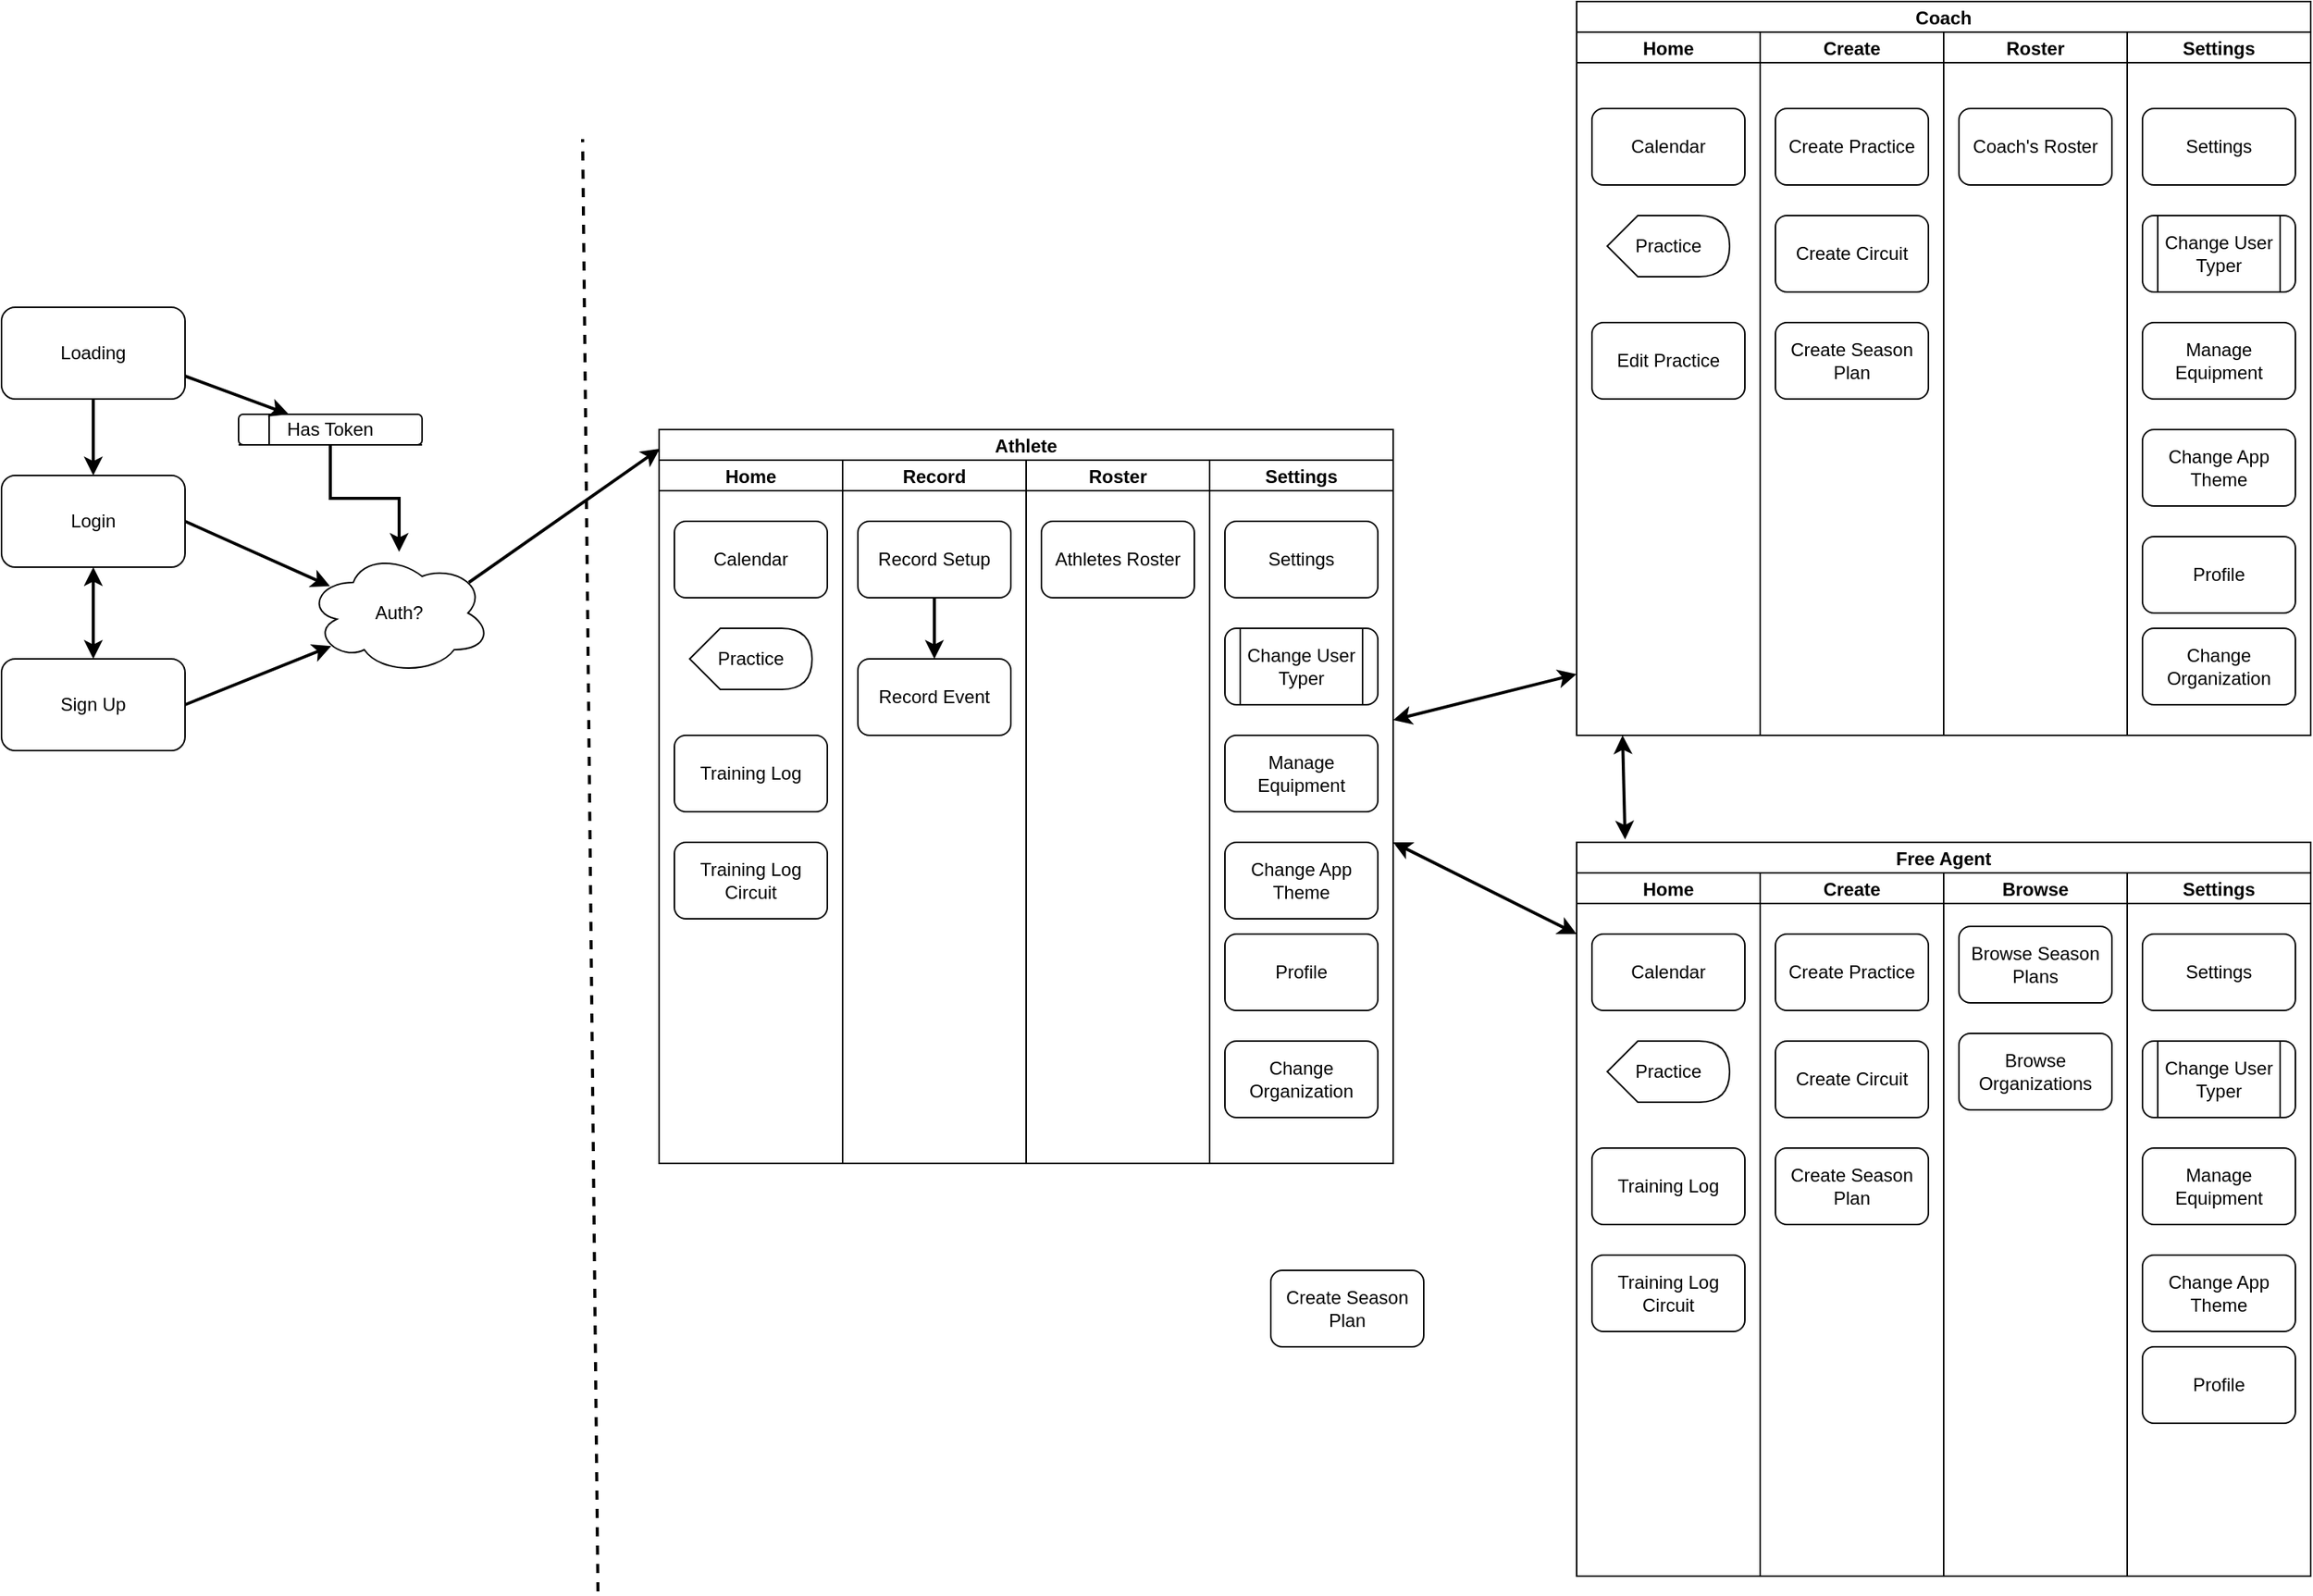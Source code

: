 <mxfile version="20.2.3" type="github">
  <diagram id="p2ylJtfO_-Iy1inDbocZ" name="Page-1">
    <mxGraphModel dx="2031" dy="1089" grid="1" gridSize="10" guides="1" tooltips="1" connect="1" arrows="1" fold="1" page="1" pageScale="1" pageWidth="850" pageHeight="1100" math="0" shadow="0">
      <root>
        <mxCell id="0" />
        <mxCell id="1" parent="0" />
        <mxCell id="KutpoxNR8eGC2RVmOY_f-1" value="Coach" style="swimlane;childLayout=stackLayout;resizeParent=1;resizeParentMax=0;startSize=20;" vertex="1" parent="1">
          <mxGeometry x="1180" y="10" width="480" height="480" as="geometry" />
        </mxCell>
        <mxCell id="KutpoxNR8eGC2RVmOY_f-2" value="Home" style="swimlane;startSize=20;" vertex="1" parent="KutpoxNR8eGC2RVmOY_f-1">
          <mxGeometry y="20" width="120" height="460" as="geometry" />
        </mxCell>
        <mxCell id="KutpoxNR8eGC2RVmOY_f-71" value="Calendar" style="rounded=1;whiteSpace=wrap;html=1;" vertex="1" parent="KutpoxNR8eGC2RVmOY_f-2">
          <mxGeometry x="10" y="50" width="100" height="50" as="geometry" />
        </mxCell>
        <mxCell id="KutpoxNR8eGC2RVmOY_f-72" value="Practice" style="shape=display;whiteSpace=wrap;html=1;rounded=1;fontFamily=Helvetica;fontSize=12;fontColor=default;strokeColor=default;fillColor=default;" vertex="1" parent="KutpoxNR8eGC2RVmOY_f-2">
          <mxGeometry x="20" y="120" width="80" height="40" as="geometry" />
        </mxCell>
        <mxCell id="KutpoxNR8eGC2RVmOY_f-73" value="Edit Practice" style="rounded=1;whiteSpace=wrap;html=1;" vertex="1" parent="KutpoxNR8eGC2RVmOY_f-2">
          <mxGeometry x="10" y="190" width="100" height="50" as="geometry" />
        </mxCell>
        <mxCell id="KutpoxNR8eGC2RVmOY_f-10" value="Create" style="swimlane;startSize=20;" vertex="1" parent="KutpoxNR8eGC2RVmOY_f-1">
          <mxGeometry x="120" y="20" width="120" height="460" as="geometry" />
        </mxCell>
        <mxCell id="KutpoxNR8eGC2RVmOY_f-74" value="Create Practice" style="rounded=1;whiteSpace=wrap;html=1;" vertex="1" parent="KutpoxNR8eGC2RVmOY_f-10">
          <mxGeometry x="10" y="50" width="100" height="50" as="geometry" />
        </mxCell>
        <mxCell id="KutpoxNR8eGC2RVmOY_f-75" value="Create Circuit" style="rounded=1;whiteSpace=wrap;html=1;" vertex="1" parent="KutpoxNR8eGC2RVmOY_f-10">
          <mxGeometry x="10" y="120" width="100" height="50" as="geometry" />
        </mxCell>
        <mxCell id="KutpoxNR8eGC2RVmOY_f-76" value="Create Season Plan" style="rounded=1;whiteSpace=wrap;html=1;" vertex="1" parent="KutpoxNR8eGC2RVmOY_f-10">
          <mxGeometry x="10" y="190" width="100" height="50" as="geometry" />
        </mxCell>
        <mxCell id="KutpoxNR8eGC2RVmOY_f-3" value="Roster" style="swimlane;startSize=20;" vertex="1" parent="KutpoxNR8eGC2RVmOY_f-1">
          <mxGeometry x="240" y="20" width="120" height="460" as="geometry" />
        </mxCell>
        <mxCell id="KutpoxNR8eGC2RVmOY_f-86" value="Coach&#39;s Roster" style="rounded=1;whiteSpace=wrap;html=1;" vertex="1" parent="KutpoxNR8eGC2RVmOY_f-3">
          <mxGeometry x="10" y="50" width="100" height="50" as="geometry" />
        </mxCell>
        <mxCell id="KutpoxNR8eGC2RVmOY_f-4" value="Settings" style="swimlane;startSize=20;" vertex="1" parent="KutpoxNR8eGC2RVmOY_f-1">
          <mxGeometry x="360" y="20" width="120" height="460" as="geometry">
            <mxRectangle x="240" y="20" width="40" height="460" as="alternateBounds" />
          </mxGeometry>
        </mxCell>
        <mxCell id="KutpoxNR8eGC2RVmOY_f-56" value="Settings" style="rounded=1;whiteSpace=wrap;html=1;" vertex="1" parent="KutpoxNR8eGC2RVmOY_f-4">
          <mxGeometry x="10" y="50" width="100" height="50" as="geometry" />
        </mxCell>
        <mxCell id="KutpoxNR8eGC2RVmOY_f-57" value="Change User Typer" style="shape=process;whiteSpace=wrap;html=1;backgroundOutline=1;rounded=1;fontFamily=Helvetica;fontSize=12;fontColor=default;strokeColor=default;fillColor=default;" vertex="1" parent="KutpoxNR8eGC2RVmOY_f-4">
          <mxGeometry x="10" y="120" width="100" height="50" as="geometry" />
        </mxCell>
        <mxCell id="KutpoxNR8eGC2RVmOY_f-58" value="Manage Equipment" style="rounded=1;whiteSpace=wrap;html=1;" vertex="1" parent="KutpoxNR8eGC2RVmOY_f-4">
          <mxGeometry x="10" y="190" width="100" height="50" as="geometry" />
        </mxCell>
        <mxCell id="KutpoxNR8eGC2RVmOY_f-59" value="Change App Theme" style="rounded=1;whiteSpace=wrap;html=1;" vertex="1" parent="KutpoxNR8eGC2RVmOY_f-4">
          <mxGeometry x="10" y="260" width="100" height="50" as="geometry" />
        </mxCell>
        <mxCell id="KutpoxNR8eGC2RVmOY_f-60" value="Profile" style="rounded=1;whiteSpace=wrap;html=1;" vertex="1" parent="KutpoxNR8eGC2RVmOY_f-4">
          <mxGeometry x="10" y="330" width="100" height="50" as="geometry" />
        </mxCell>
        <mxCell id="KutpoxNR8eGC2RVmOY_f-84" value="Change Organization" style="rounded=1;whiteSpace=wrap;html=1;" vertex="1" parent="KutpoxNR8eGC2RVmOY_f-4">
          <mxGeometry x="10" y="390" width="100" height="50" as="geometry" />
        </mxCell>
        <mxCell id="KutpoxNR8eGC2RVmOY_f-11" value="Free Agent" style="swimlane;childLayout=stackLayout;resizeParent=1;resizeParentMax=0;startSize=20;" vertex="1" parent="1">
          <mxGeometry x="1180" y="560" width="480" height="480" as="geometry" />
        </mxCell>
        <mxCell id="KutpoxNR8eGC2RVmOY_f-12" value="Home" style="swimlane;startSize=20;" vertex="1" parent="KutpoxNR8eGC2RVmOY_f-11">
          <mxGeometry y="20" width="120" height="460" as="geometry" />
        </mxCell>
        <mxCell id="KutpoxNR8eGC2RVmOY_f-67" value="Calendar" style="rounded=1;whiteSpace=wrap;html=1;" vertex="1" parent="KutpoxNR8eGC2RVmOY_f-12">
          <mxGeometry x="10" y="40" width="100" height="50" as="geometry" />
        </mxCell>
        <mxCell id="KutpoxNR8eGC2RVmOY_f-68" value="Training Log" style="rounded=1;whiteSpace=wrap;html=1;" vertex="1" parent="KutpoxNR8eGC2RVmOY_f-12">
          <mxGeometry x="10" y="180" width="100" height="50" as="geometry" />
        </mxCell>
        <mxCell id="KutpoxNR8eGC2RVmOY_f-69" value="Training Log Circuit" style="rounded=1;whiteSpace=wrap;html=1;" vertex="1" parent="KutpoxNR8eGC2RVmOY_f-12">
          <mxGeometry x="10" y="250" width="100" height="50" as="geometry" />
        </mxCell>
        <mxCell id="KutpoxNR8eGC2RVmOY_f-70" value="Practice" style="shape=display;whiteSpace=wrap;html=1;rounded=1;fontFamily=Helvetica;fontSize=12;fontColor=default;strokeColor=default;fillColor=default;" vertex="1" parent="KutpoxNR8eGC2RVmOY_f-12">
          <mxGeometry x="20" y="110" width="80" height="40" as="geometry" />
        </mxCell>
        <mxCell id="KutpoxNR8eGC2RVmOY_f-13" value="Create" style="swimlane;startSize=20;" vertex="1" parent="KutpoxNR8eGC2RVmOY_f-11">
          <mxGeometry x="120" y="20" width="120" height="460" as="geometry" />
        </mxCell>
        <mxCell id="KutpoxNR8eGC2RVmOY_f-77" value="Create Practice" style="rounded=1;whiteSpace=wrap;html=1;" vertex="1" parent="KutpoxNR8eGC2RVmOY_f-13">
          <mxGeometry x="10" y="40" width="100" height="50" as="geometry" />
        </mxCell>
        <mxCell id="KutpoxNR8eGC2RVmOY_f-78" value="Create Circuit" style="rounded=1;whiteSpace=wrap;html=1;" vertex="1" parent="KutpoxNR8eGC2RVmOY_f-13">
          <mxGeometry x="10" y="110" width="100" height="50" as="geometry" />
        </mxCell>
        <mxCell id="KutpoxNR8eGC2RVmOY_f-79" value="Create Season Plan" style="rounded=1;whiteSpace=wrap;html=1;" vertex="1" parent="KutpoxNR8eGC2RVmOY_f-13">
          <mxGeometry x="10" y="180" width="100" height="50" as="geometry" />
        </mxCell>
        <mxCell id="KutpoxNR8eGC2RVmOY_f-14" value="Browse" style="swimlane;startSize=20;" vertex="1" parent="KutpoxNR8eGC2RVmOY_f-11">
          <mxGeometry x="240" y="20" width="120" height="460" as="geometry" />
        </mxCell>
        <mxCell id="KutpoxNR8eGC2RVmOY_f-80" value="Browse Season Plans" style="rounded=1;whiteSpace=wrap;html=1;" vertex="1" parent="KutpoxNR8eGC2RVmOY_f-14">
          <mxGeometry x="10" y="35" width="100" height="50" as="geometry" />
        </mxCell>
        <mxCell id="KutpoxNR8eGC2RVmOY_f-81" value="Browse Organizations" style="rounded=1;whiteSpace=wrap;html=1;" vertex="1" parent="KutpoxNR8eGC2RVmOY_f-14">
          <mxGeometry x="10" y="105" width="100" height="50" as="geometry" />
        </mxCell>
        <mxCell id="KutpoxNR8eGC2RVmOY_f-15" value="Settings" style="swimlane;startSize=20;" vertex="1" parent="KutpoxNR8eGC2RVmOY_f-11">
          <mxGeometry x="360" y="20" width="120" height="460" as="geometry">
            <mxRectangle x="240" y="20" width="40" height="460" as="alternateBounds" />
          </mxGeometry>
        </mxCell>
        <mxCell id="KutpoxNR8eGC2RVmOY_f-61" value="Settings" style="rounded=1;whiteSpace=wrap;html=1;" vertex="1" parent="KutpoxNR8eGC2RVmOY_f-15">
          <mxGeometry x="10" y="40" width="100" height="50" as="geometry" />
        </mxCell>
        <mxCell id="KutpoxNR8eGC2RVmOY_f-62" value="Change User Typer" style="shape=process;whiteSpace=wrap;html=1;backgroundOutline=1;rounded=1;fontFamily=Helvetica;fontSize=12;fontColor=default;strokeColor=default;fillColor=default;" vertex="1" parent="KutpoxNR8eGC2RVmOY_f-15">
          <mxGeometry x="10" y="110" width="100" height="50" as="geometry" />
        </mxCell>
        <mxCell id="KutpoxNR8eGC2RVmOY_f-63" value="Manage Equipment" style="rounded=1;whiteSpace=wrap;html=1;" vertex="1" parent="KutpoxNR8eGC2RVmOY_f-15">
          <mxGeometry x="10" y="180" width="100" height="50" as="geometry" />
        </mxCell>
        <mxCell id="KutpoxNR8eGC2RVmOY_f-64" value="Change App Theme" style="rounded=1;whiteSpace=wrap;html=1;" vertex="1" parent="KutpoxNR8eGC2RVmOY_f-15">
          <mxGeometry x="10" y="250" width="100" height="50" as="geometry" />
        </mxCell>
        <mxCell id="KutpoxNR8eGC2RVmOY_f-65" value="Profile" style="rounded=1;whiteSpace=wrap;html=1;" vertex="1" parent="KutpoxNR8eGC2RVmOY_f-15">
          <mxGeometry x="10" y="310" width="100" height="50" as="geometry" />
        </mxCell>
        <mxCell id="KutpoxNR8eGC2RVmOY_f-16" value="Athlete" style="swimlane;childLayout=stackLayout;resizeParent=1;resizeParentMax=0;startSize=20;" vertex="1" parent="1">
          <mxGeometry x="580" y="290" width="480" height="480" as="geometry" />
        </mxCell>
        <mxCell id="KutpoxNR8eGC2RVmOY_f-17" value="Home" style="swimlane;startSize=20;" vertex="1" parent="KutpoxNR8eGC2RVmOY_f-16">
          <mxGeometry y="20" width="120" height="460" as="geometry" />
        </mxCell>
        <mxCell id="KutpoxNR8eGC2RVmOY_f-38" value="Calendar" style="rounded=1;whiteSpace=wrap;html=1;" vertex="1" parent="KutpoxNR8eGC2RVmOY_f-17">
          <mxGeometry x="10" y="40" width="100" height="50" as="geometry" />
        </mxCell>
        <mxCell id="KutpoxNR8eGC2RVmOY_f-40" value="Training Log" style="rounded=1;whiteSpace=wrap;html=1;" vertex="1" parent="KutpoxNR8eGC2RVmOY_f-17">
          <mxGeometry x="10" y="180" width="100" height="50" as="geometry" />
        </mxCell>
        <mxCell id="KutpoxNR8eGC2RVmOY_f-45" value="Training Log Circuit" style="rounded=1;whiteSpace=wrap;html=1;" vertex="1" parent="KutpoxNR8eGC2RVmOY_f-17">
          <mxGeometry x="10" y="250" width="100" height="50" as="geometry" />
        </mxCell>
        <mxCell id="KutpoxNR8eGC2RVmOY_f-49" value="Practice" style="shape=display;whiteSpace=wrap;html=1;rounded=1;fontFamily=Helvetica;fontSize=12;fontColor=default;strokeColor=default;fillColor=default;" vertex="1" parent="KutpoxNR8eGC2RVmOY_f-17">
          <mxGeometry x="20" y="110" width="80" height="40" as="geometry" />
        </mxCell>
        <mxCell id="KutpoxNR8eGC2RVmOY_f-18" value="Record" style="swimlane;startSize=20;" vertex="1" parent="KutpoxNR8eGC2RVmOY_f-16">
          <mxGeometry x="120" y="20" width="120" height="460" as="geometry" />
        </mxCell>
        <mxCell id="KutpoxNR8eGC2RVmOY_f-51" style="edgeStyle=orthogonalEdgeStyle;rounded=0;orthogonalLoop=1;jettySize=auto;html=1;exitX=0.5;exitY=1;exitDx=0;exitDy=0;entryX=0.5;entryY=0;entryDx=0;entryDy=0;fontFamily=Helvetica;fontSize=12;fontColor=default;strokeWidth=2;" edge="1" parent="KutpoxNR8eGC2RVmOY_f-18" source="KutpoxNR8eGC2RVmOY_f-41" target="KutpoxNR8eGC2RVmOY_f-50">
          <mxGeometry relative="1" as="geometry" />
        </mxCell>
        <mxCell id="KutpoxNR8eGC2RVmOY_f-41" value="Record Setup" style="rounded=1;whiteSpace=wrap;html=1;" vertex="1" parent="KutpoxNR8eGC2RVmOY_f-18">
          <mxGeometry x="10" y="40" width="100" height="50" as="geometry" />
        </mxCell>
        <mxCell id="KutpoxNR8eGC2RVmOY_f-50" value="Record Event" style="rounded=1;whiteSpace=wrap;html=1;fontFamily=Helvetica;fontSize=12;fontColor=default;strokeColor=default;fillColor=default;" vertex="1" parent="KutpoxNR8eGC2RVmOY_f-18">
          <mxGeometry x="10" y="130" width="100" height="50" as="geometry" />
        </mxCell>
        <mxCell id="KutpoxNR8eGC2RVmOY_f-19" value="Roster" style="swimlane;startSize=20;" vertex="1" parent="KutpoxNR8eGC2RVmOY_f-16">
          <mxGeometry x="240" y="20" width="120" height="460" as="geometry" />
        </mxCell>
        <mxCell id="KutpoxNR8eGC2RVmOY_f-42" value="Athletes Roster" style="rounded=1;whiteSpace=wrap;html=1;" vertex="1" parent="KutpoxNR8eGC2RVmOY_f-19">
          <mxGeometry x="10" y="40" width="100" height="50" as="geometry" />
        </mxCell>
        <mxCell id="KutpoxNR8eGC2RVmOY_f-20" value="Settings" style="swimlane;startSize=20;" vertex="1" parent="KutpoxNR8eGC2RVmOY_f-16">
          <mxGeometry x="360" y="20" width="120" height="460" as="geometry">
            <mxRectangle x="240" y="20" width="40" height="460" as="alternateBounds" />
          </mxGeometry>
        </mxCell>
        <mxCell id="KutpoxNR8eGC2RVmOY_f-43" value="Settings" style="rounded=1;whiteSpace=wrap;html=1;" vertex="1" parent="KutpoxNR8eGC2RVmOY_f-20">
          <mxGeometry x="10" y="40" width="100" height="50" as="geometry" />
        </mxCell>
        <mxCell id="KutpoxNR8eGC2RVmOY_f-52" value="Change User Typer" style="shape=process;whiteSpace=wrap;html=1;backgroundOutline=1;rounded=1;fontFamily=Helvetica;fontSize=12;fontColor=default;strokeColor=default;fillColor=default;" vertex="1" parent="KutpoxNR8eGC2RVmOY_f-20">
          <mxGeometry x="10" y="110" width="100" height="50" as="geometry" />
        </mxCell>
        <mxCell id="KutpoxNR8eGC2RVmOY_f-53" value="Manage Equipment" style="rounded=1;whiteSpace=wrap;html=1;" vertex="1" parent="KutpoxNR8eGC2RVmOY_f-20">
          <mxGeometry x="10" y="180" width="100" height="50" as="geometry" />
        </mxCell>
        <mxCell id="KutpoxNR8eGC2RVmOY_f-54" value="Change App Theme" style="rounded=1;whiteSpace=wrap;html=1;" vertex="1" parent="KutpoxNR8eGC2RVmOY_f-20">
          <mxGeometry x="10" y="250" width="100" height="50" as="geometry" />
        </mxCell>
        <mxCell id="KutpoxNR8eGC2RVmOY_f-55" value="Profile" style="rounded=1;whiteSpace=wrap;html=1;" vertex="1" parent="KutpoxNR8eGC2RVmOY_f-20">
          <mxGeometry x="10" y="310" width="100" height="50" as="geometry" />
        </mxCell>
        <mxCell id="KutpoxNR8eGC2RVmOY_f-83" value="Change Organization" style="rounded=1;whiteSpace=wrap;html=1;" vertex="1" parent="KutpoxNR8eGC2RVmOY_f-20">
          <mxGeometry x="10" y="380" width="100" height="50" as="geometry" />
        </mxCell>
        <mxCell id="KutpoxNR8eGC2RVmOY_f-23" value="" style="endArrow=none;dashed=1;html=1;rounded=0;strokeWidth=2;" edge="1" parent="1">
          <mxGeometry width="50" height="50" relative="1" as="geometry">
            <mxPoint x="540" y="1050" as="sourcePoint" />
            <mxPoint x="530" y="100" as="targetPoint" />
          </mxGeometry>
        </mxCell>
        <mxCell id="KutpoxNR8eGC2RVmOY_f-24" value="Loading" style="rounded=1;whiteSpace=wrap;html=1;" vertex="1" parent="1">
          <mxGeometry x="150" y="210" width="120" height="60" as="geometry" />
        </mxCell>
        <mxCell id="KutpoxNR8eGC2RVmOY_f-25" value="Login" style="rounded=1;whiteSpace=wrap;html=1;" vertex="1" parent="1">
          <mxGeometry x="150" y="320" width="120" height="60" as="geometry" />
        </mxCell>
        <mxCell id="KutpoxNR8eGC2RVmOY_f-26" value="Sign Up" style="rounded=1;whiteSpace=wrap;html=1;" vertex="1" parent="1">
          <mxGeometry x="150" y="440" width="120" height="60" as="geometry" />
        </mxCell>
        <mxCell id="KutpoxNR8eGC2RVmOY_f-27" value="Auth?" style="ellipse;shape=cloud;whiteSpace=wrap;html=1;" vertex="1" parent="1">
          <mxGeometry x="350" y="370" width="120" height="80" as="geometry" />
        </mxCell>
        <mxCell id="KutpoxNR8eGC2RVmOY_f-28" value="" style="endArrow=classic;html=1;rounded=0;strokeWidth=2;exitX=1;exitY=0.5;exitDx=0;exitDy=0;entryX=0.123;entryY=0.28;entryDx=0;entryDy=0;entryPerimeter=0;" edge="1" parent="1" source="KutpoxNR8eGC2RVmOY_f-25" target="KutpoxNR8eGC2RVmOY_f-27">
          <mxGeometry width="50" height="50" relative="1" as="geometry">
            <mxPoint x="410" y="310" as="sourcePoint" />
            <mxPoint x="460" y="260" as="targetPoint" />
          </mxGeometry>
        </mxCell>
        <mxCell id="KutpoxNR8eGC2RVmOY_f-29" value="" style="endArrow=classic;html=1;rounded=0;strokeWidth=2;exitX=1;exitY=0.5;exitDx=0;exitDy=0;entryX=0.13;entryY=0.77;entryDx=0;entryDy=0;entryPerimeter=0;" edge="1" parent="1" source="KutpoxNR8eGC2RVmOY_f-26" target="KutpoxNR8eGC2RVmOY_f-27">
          <mxGeometry width="50" height="50" relative="1" as="geometry">
            <mxPoint x="410" y="310" as="sourcePoint" />
            <mxPoint x="460" y="260" as="targetPoint" />
          </mxGeometry>
        </mxCell>
        <mxCell id="KutpoxNR8eGC2RVmOY_f-30" value="" style="endArrow=classic;html=1;rounded=0;strokeWidth=2;exitX=0.5;exitY=1;exitDx=0;exitDy=0;entryX=0.5;entryY=0;entryDx=0;entryDy=0;" edge="1" parent="1" source="KutpoxNR8eGC2RVmOY_f-24" target="KutpoxNR8eGC2RVmOY_f-25">
          <mxGeometry width="50" height="50" relative="1" as="geometry">
            <mxPoint x="410" y="310" as="sourcePoint" />
            <mxPoint x="460" y="260" as="targetPoint" />
          </mxGeometry>
        </mxCell>
        <mxCell id="KutpoxNR8eGC2RVmOY_f-31" value="" style="endArrow=classic;html=1;rounded=0;strokeWidth=2;exitX=0.88;exitY=0.25;exitDx=0;exitDy=0;exitPerimeter=0;entryX=0.001;entryY=0.026;entryDx=0;entryDy=0;entryPerimeter=0;" edge="1" parent="1" source="KutpoxNR8eGC2RVmOY_f-27" target="KutpoxNR8eGC2RVmOY_f-16">
          <mxGeometry width="50" height="50" relative="1" as="geometry">
            <mxPoint x="410" y="310" as="sourcePoint" />
            <mxPoint x="460" y="260" as="targetPoint" />
          </mxGeometry>
        </mxCell>
        <mxCell id="KutpoxNR8eGC2RVmOY_f-32" value="" style="endArrow=classic;startArrow=classic;html=1;rounded=0;strokeWidth=2;exitX=0.5;exitY=0;exitDx=0;exitDy=0;entryX=0.5;entryY=1;entryDx=0;entryDy=0;" edge="1" parent="1" source="KutpoxNR8eGC2RVmOY_f-26" target="KutpoxNR8eGC2RVmOY_f-25">
          <mxGeometry width="50" height="50" relative="1" as="geometry">
            <mxPoint x="410" y="310" as="sourcePoint" />
            <mxPoint x="460" y="260" as="targetPoint" />
          </mxGeometry>
        </mxCell>
        <mxCell id="KutpoxNR8eGC2RVmOY_f-33" value="" style="endArrow=classic;startArrow=classic;html=1;rounded=0;strokeWidth=2;" edge="1" parent="1">
          <mxGeometry width="50" height="50" relative="1" as="geometry">
            <mxPoint x="1060" y="480" as="sourcePoint" />
            <mxPoint x="1180" y="450" as="targetPoint" />
          </mxGeometry>
        </mxCell>
        <mxCell id="KutpoxNR8eGC2RVmOY_f-34" value="" style="endArrow=classic;startArrow=classic;html=1;rounded=0;strokeWidth=2;" edge="1" parent="1">
          <mxGeometry width="50" height="50" relative="1" as="geometry">
            <mxPoint x="1060" y="560" as="sourcePoint" />
            <mxPoint x="1180" y="620" as="targetPoint" />
          </mxGeometry>
        </mxCell>
        <mxCell id="KutpoxNR8eGC2RVmOY_f-35" value="" style="endArrow=classic;startArrow=classic;html=1;rounded=0;strokeWidth=2;entryX=0.25;entryY=1;entryDx=0;entryDy=0;exitX=0.066;exitY=-0.004;exitDx=0;exitDy=0;exitPerimeter=0;" edge="1" parent="1" source="KutpoxNR8eGC2RVmOY_f-11" target="KutpoxNR8eGC2RVmOY_f-2">
          <mxGeometry width="50" height="50" relative="1" as="geometry">
            <mxPoint x="410" y="310" as="sourcePoint" />
            <mxPoint x="460" y="260" as="targetPoint" />
          </mxGeometry>
        </mxCell>
        <mxCell id="KutpoxNR8eGC2RVmOY_f-48" value="" style="edgeStyle=orthogonalEdgeStyle;rounded=0;orthogonalLoop=1;jettySize=auto;html=1;fontFamily=Helvetica;fontSize=12;fontColor=default;strokeWidth=2;" edge="1" parent="1" source="KutpoxNR8eGC2RVmOY_f-46" target="KutpoxNR8eGC2RVmOY_f-27">
          <mxGeometry relative="1" as="geometry" />
        </mxCell>
        <mxCell id="KutpoxNR8eGC2RVmOY_f-46" value="Has Token" style="shape=internalStorage;whiteSpace=wrap;html=1;backgroundOutline=1;rounded=1;fontFamily=Helvetica;fontSize=12;fontColor=default;strokeColor=default;fillColor=default;" vertex="1" parent="1">
          <mxGeometry x="305" y="280" width="120" height="20" as="geometry" />
        </mxCell>
        <mxCell id="KutpoxNR8eGC2RVmOY_f-47" value="" style="endArrow=classic;html=1;rounded=0;fontFamily=Helvetica;fontSize=12;fontColor=default;strokeWidth=2;exitX=1;exitY=0.75;exitDx=0;exitDy=0;" edge="1" parent="1" source="KutpoxNR8eGC2RVmOY_f-24" target="KutpoxNR8eGC2RVmOY_f-46">
          <mxGeometry width="50" height="50" relative="1" as="geometry">
            <mxPoint x="410" y="300" as="sourcePoint" />
            <mxPoint x="460" y="250" as="targetPoint" />
          </mxGeometry>
        </mxCell>
        <mxCell id="KutpoxNR8eGC2RVmOY_f-85" value="Create Season Plan" style="rounded=1;whiteSpace=wrap;html=1;" vertex="1" parent="1">
          <mxGeometry x="980" y="840" width="100" height="50" as="geometry" />
        </mxCell>
      </root>
    </mxGraphModel>
  </diagram>
</mxfile>
